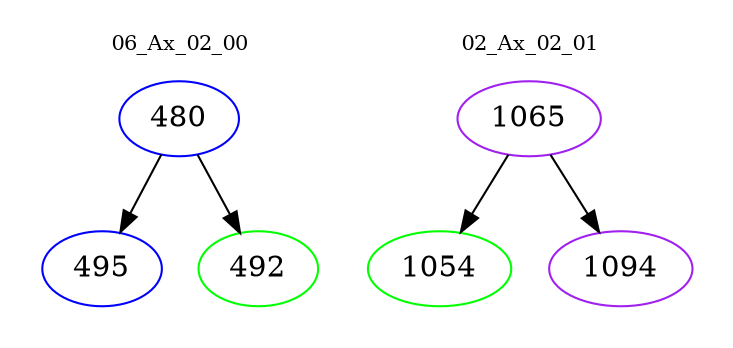 digraph{
subgraph cluster_0 {
color = white
label = "06_Ax_02_00";
fontsize=10;
T0_480 [label="480", color="blue"]
T0_480 -> T0_495 [color="black"]
T0_495 [label="495", color="blue"]
T0_480 -> T0_492 [color="black"]
T0_492 [label="492", color="green"]
}
subgraph cluster_1 {
color = white
label = "02_Ax_02_01";
fontsize=10;
T1_1065 [label="1065", color="purple"]
T1_1065 -> T1_1054 [color="black"]
T1_1054 [label="1054", color="green"]
T1_1065 -> T1_1094 [color="black"]
T1_1094 [label="1094", color="purple"]
}
}
